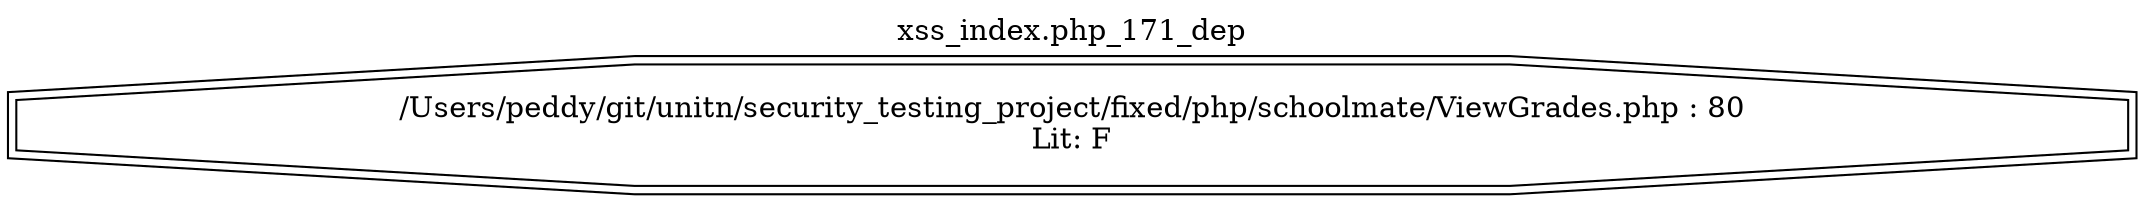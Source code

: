 digraph cfg {
  label="xss_index.php_171_dep";
  labelloc=t;
  n1 [shape=doubleoctagon, label="/Users/peddy/git/unitn/security_testing_project/fixed/php/schoolmate/ViewGrades.php : 80\nLit: F\n"];
}

